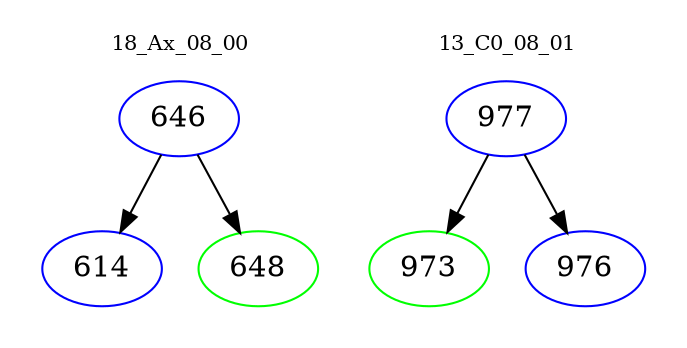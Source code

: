 digraph{
subgraph cluster_0 {
color = white
label = "18_Ax_08_00";
fontsize=10;
T0_646 [label="646", color="blue"]
T0_646 -> T0_614 [color="black"]
T0_614 [label="614", color="blue"]
T0_646 -> T0_648 [color="black"]
T0_648 [label="648", color="green"]
}
subgraph cluster_1 {
color = white
label = "13_C0_08_01";
fontsize=10;
T1_977 [label="977", color="blue"]
T1_977 -> T1_973 [color="black"]
T1_973 [label="973", color="green"]
T1_977 -> T1_976 [color="black"]
T1_976 [label="976", color="blue"]
}
}
